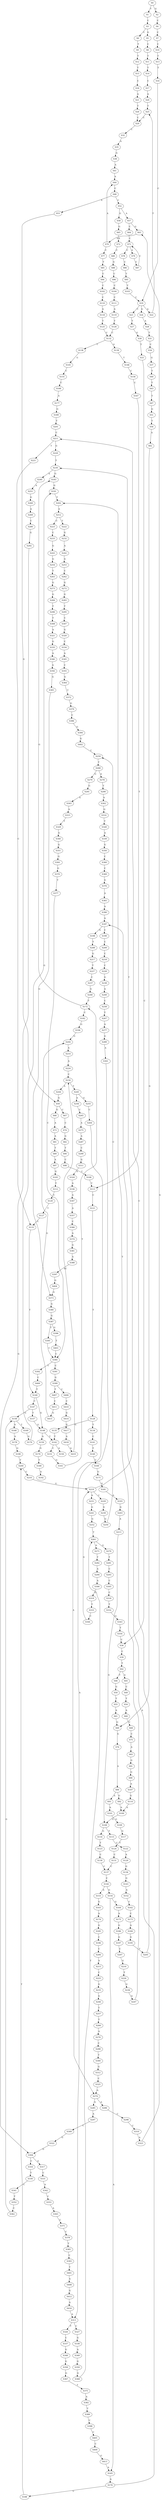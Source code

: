 strict digraph  {
	S0 -> S1 [ label = T ];
	S0 -> S2 [ label = G ];
	S1 -> S3 [ label = C ];
	S2 -> S4 [ label = C ];
	S3 -> S5 [ label = G ];
	S3 -> S6 [ label = C ];
	S4 -> S7 [ label = C ];
	S5 -> S8 [ label = C ];
	S6 -> S9 [ label = T ];
	S7 -> S10 [ label = C ];
	S8 -> S11 [ label = T ];
	S9 -> S12 [ label = T ];
	S10 -> S13 [ label = T ];
	S11 -> S14 [ label = T ];
	S12 -> S15 [ label = T ];
	S13 -> S16 [ label = T ];
	S14 -> S17 [ label = C ];
	S15 -> S18 [ label = C ];
	S16 -> S19 [ label = C ];
	S17 -> S20 [ label = A ];
	S18 -> S21 [ label = A ];
	S19 -> S22 [ label = A ];
	S19 -> S23 [ label = C ];
	S19 -> S24 [ label = G ];
	S20 -> S25 [ label = T ];
	S21 -> S26 [ label = T ];
	S22 -> S25 [ label = T ];
	S23 -> S27 [ label = T ];
	S24 -> S28 [ label = A ];
	S25 -> S29 [ label = C ];
	S26 -> S29 [ label = C ];
	S27 -> S30 [ label = G ];
	S28 -> S31 [ label = T ];
	S29 -> S32 [ label = C ];
	S30 -> S33 [ label = T ];
	S31 -> S34 [ label = C ];
	S32 -> S35 [ label = A ];
	S33 -> S36 [ label = C ];
	S34 -> S37 [ label = G ];
	S35 -> S38 [ label = G ];
	S36 -> S39 [ label = C ];
	S37 -> S40 [ label = T ];
	S38 -> S41 [ label = A ];
	S39 -> S42 [ label = T ];
	S40 -> S43 [ label = T ];
	S41 -> S44 [ label = A ];
	S42 -> S45 [ label = A ];
	S42 -> S46 [ label = T ];
	S43 -> S47 [ label = T ];
	S44 -> S48 [ label = C ];
	S45 -> S49 [ label = C ];
	S46 -> S50 [ label = G ];
	S47 -> S51 [ label = G ];
	S48 -> S52 [ label = C ];
	S48 -> S53 [ label = A ];
	S49 -> S54 [ label = T ];
	S50 -> S55 [ label = T ];
	S51 -> S56 [ label = T ];
	S52 -> S57 [ label = A ];
	S52 -> S58 [ label = G ];
	S53 -> S59 [ label = G ];
	S54 -> S60 [ label = A ];
	S55 -> S61 [ label = A ];
	S56 -> S62 [ label = A ];
	S57 -> S63 [ label = G ];
	S57 -> S64 [ label = C ];
	S58 -> S65 [ label = G ];
	S59 -> S66 [ label = G ];
	S59 -> S67 [ label = C ];
	S60 -> S68 [ label = C ];
	S61 -> S69 [ label = G ];
	S62 -> S69 [ label = G ];
	S63 -> S70 [ label = A ];
	S64 -> S71 [ label = C ];
	S65 -> S72 [ label = A ];
	S66 -> S73 [ label = A ];
	S67 -> S74 [ label = C ];
	S68 -> S75 [ label = C ];
	S69 -> S76 [ label = G ];
	S70 -> S77 [ label = C ];
	S70 -> S44 [ label = A ];
	S71 -> S78 [ label = C ];
	S71 -> S79 [ label = A ];
	S72 -> S80 [ label = C ];
	S73 -> S81 [ label = A ];
	S74 -> S82 [ label = G ];
	S75 -> S83 [ label = A ];
	S76 -> S84 [ label = A ];
	S77 -> S85 [ label = T ];
	S78 -> S86 [ label = C ];
	S79 -> S87 [ label = C ];
	S80 -> S88 [ label = G ];
	S81 -> S89 [ label = T ];
	S82 -> S90 [ label = T ];
	S83 -> S91 [ label = G ];
	S84 -> S92 [ label = G ];
	S84 -> S93 [ label = A ];
	S85 -> S94 [ label = C ];
	S86 -> S95 [ label = T ];
	S87 -> S71 [ label = C ];
	S88 -> S96 [ label = C ];
	S89 -> S97 [ label = A ];
	S90 -> S98 [ label = C ];
	S91 -> S99 [ label = G ];
	S92 -> S100 [ label = A ];
	S93 -> S101 [ label = A ];
	S94 -> S102 [ label = C ];
	S95 -> S103 [ label = T ];
	S96 -> S104 [ label = C ];
	S97 -> S105 [ label = G ];
	S98 -> S106 [ label = C ];
	S99 -> S107 [ label = A ];
	S100 -> S108 [ label = G ];
	S101 -> S109 [ label = G ];
	S102 -> S110 [ label = C ];
	S103 -> S19 [ label = C ];
	S104 -> S111 [ label = C ];
	S105 -> S112 [ label = T ];
	S106 -> S113 [ label = T ];
	S107 -> S114 [ label = G ];
	S108 -> S115 [ label = T ];
	S108 -> S116 [ label = G ];
	S109 -> S117 [ label = G ];
	S110 -> S118 [ label = A ];
	S111 -> S119 [ label = A ];
	S112 -> S120 [ label = C ];
	S113 -> S121 [ label = C ];
	S114 -> S100 [ label = A ];
	S115 -> S122 [ label = C ];
	S116 -> S123 [ label = T ];
	S117 -> S124 [ label = T ];
	S118 -> S125 [ label = T ];
	S119 -> S126 [ label = T ];
	S120 -> S127 [ label = T ];
	S121 -> S128 [ label = T ];
	S122 -> S129 [ label = A ];
	S123 -> S130 [ label = C ];
	S124 -> S131 [ label = C ];
	S125 -> S132 [ label = C ];
	S126 -> S132 [ label = C ];
	S127 -> S133 [ label = C ];
	S128 -> S134 [ label = T ];
	S128 -> S135 [ label = G ];
	S129 -> S136 [ label = G ];
	S130 -> S137 [ label = C ];
	S131 -> S137 [ label = C ];
	S132 -> S138 [ label = T ];
	S132 -> S139 [ label = G ];
	S133 -> S140 [ label = T ];
	S134 -> S141 [ label = C ];
	S135 -> S142 [ label = T ];
	S136 -> S143 [ label = G ];
	S137 -> S144 [ label = C ];
	S138 -> S145 [ label = G ];
	S139 -> S146 [ label = T ];
	S140 -> S147 [ label = C ];
	S140 -> S148 [ label = G ];
	S141 -> S149 [ label = T ];
	S142 -> S150 [ label = A ];
	S142 -> S151 [ label = C ];
	S143 -> S152 [ label = A ];
	S144 -> S153 [ label = A ];
	S144 -> S154 [ label = G ];
	S145 -> S155 [ label = C ];
	S146 -> S156 [ label = C ];
	S147 -> S157 [ label = T ];
	S147 -> S158 [ label = G ];
	S148 -> S159 [ label = A ];
	S148 -> S142 [ label = T ];
	S149 -> S160 [ label = C ];
	S151 -> S161 [ label = G ];
	S152 -> S162 [ label = C ];
	S153 -> S163 [ label = G ];
	S154 -> S164 [ label = G ];
	S154 -> S165 [ label = A ];
	S155 -> S166 [ label = C ];
	S156 -> S167 [ label = C ];
	S157 -> S148 [ label = G ];
	S158 -> S168 [ label = A ];
	S158 -> S169 [ label = T ];
	S159 -> S170 [ label = G ];
	S160 -> S171 [ label = G ];
	S161 -> S172 [ label = T ];
	S162 -> S173 [ label = C ];
	S163 -> S174 [ label = A ];
	S164 -> S175 [ label = A ];
	S165 -> S176 [ label = A ];
	S166 -> S177 [ label = A ];
	S167 -> S113 [ label = T ];
	S168 -> S178 [ label = A ];
	S169 -> S179 [ label = G ];
	S170 -> S180 [ label = T ];
	S171 -> S181 [ label = G ];
	S172 -> S182 [ label = C ];
	S172 -> S183 [ label = G ];
	S173 -> S184 [ label = A ];
	S174 -> S185 [ label = G ];
	S175 -> S186 [ label = G ];
	S176 -> S187 [ label = A ];
	S176 -> S188 [ label = G ];
	S177 -> S189 [ label = G ];
	S178 -> S190 [ label = G ];
	S179 -> S191 [ label = G ];
	S180 -> S192 [ label = A ];
	S181 -> S193 [ label = A ];
	S182 -> S194 [ label = G ];
	S183 -> S191 [ label = G ];
	S184 -> S195 [ label = G ];
	S185 -> S196 [ label = C ];
	S186 -> S197 [ label = G ];
	S187 -> S198 [ label = G ];
	S187 -> S199 [ label = C ];
	S188 -> S200 [ label = T ];
	S189 -> S201 [ label = T ];
	S190 -> S200 [ label = T ];
	S191 -> S202 [ label = T ];
	S193 -> S203 [ label = G ];
	S194 -> S204 [ label = G ];
	S195 -> S205 [ label = T ];
	S196 -> S206 [ label = C ];
	S197 -> S207 [ label = C ];
	S198 -> S208 [ label = T ];
	S199 -> S209 [ label = C ];
	S200 -> S210 [ label = C ];
	S201 -> S211 [ label = C ];
	S202 -> S212 [ label = A ];
	S203 -> S213 [ label = A ];
	S204 -> S214 [ label = A ];
	S205 -> S211 [ label = C ];
	S206 -> S215 [ label = A ];
	S207 -> S216 [ label = G ];
	S208 -> S217 [ label = G ];
	S209 -> S218 [ label = C ];
	S210 -> S219 [ label = G ];
	S211 -> S220 [ label = G ];
	S211 -> S221 [ label = T ];
	S212 -> S222 [ label = T ];
	S212 -> S223 [ label = C ];
	S213 -> S108 [ label = G ];
	S214 -> S224 [ label = A ];
	S215 -> S225 [ label = C ];
	S216 -> S226 [ label = T ];
	S217 -> S227 [ label = T ];
	S218 -> S228 [ label = C ];
	S219 -> S229 [ label = C ];
	S219 -> S230 [ label = T ];
	S219 -> S231 [ label = A ];
	S220 -> S230 [ label = T ];
	S221 -> S133 [ label = C ];
	S222 -> S232 [ label = G ];
	S223 -> S233 [ label = C ];
	S224 -> S234 [ label = C ];
	S225 -> S235 [ label = G ];
	S226 -> S236 [ label = G ];
	S227 -> S237 [ label = C ];
	S228 -> S238 [ label = G ];
	S229 -> S239 [ label = G ];
	S230 -> S240 [ label = A ];
	S230 -> S183 [ label = G ];
	S231 -> S241 [ label = G ];
	S232 -> S242 [ label = A ];
	S233 -> S243 [ label = G ];
	S234 -> S244 [ label = A ];
	S234 -> S245 [ label = T ];
	S235 -> S246 [ label = G ];
	S236 -> S247 [ label = G ];
	S237 -> S248 [ label = G ];
	S238 -> S249 [ label = A ];
	S239 -> S250 [ label = G ];
	S240 -> S251 [ label = A ];
	S241 -> S252 [ label = G ];
	S242 -> S253 [ label = G ];
	S243 -> S254 [ label = G ];
	S244 -> S59 [ label = G ];
	S245 -> S255 [ label = G ];
	S245 -> S256 [ label = A ];
	S246 -> S257 [ label = T ];
	S247 -> S202 [ label = T ];
	S248 -> S172 [ label = T ];
	S249 -> S258 [ label = C ];
	S250 -> S259 [ label = C ];
	S251 -> S260 [ label = G ];
	S252 -> S261 [ label = T ];
	S253 -> S262 [ label = C ];
	S254 -> S263 [ label = T ];
	S255 -> S264 [ label = C ];
	S256 -> S265 [ label = C ];
	S257 -> S266 [ label = T ];
	S258 -> S267 [ label = T ];
	S259 -> S268 [ label = T ];
	S260 -> S269 [ label = A ];
	S261 -> S270 [ label = G ];
	S261 -> S271 [ label = A ];
	S262 -> S272 [ label = G ];
	S263 -> S273 [ label = G ];
	S264 -> S274 [ label = A ];
	S265 -> S275 [ label = A ];
	S266 -> S276 [ label = A ];
	S267 -> S277 [ label = A ];
	S268 -> S278 [ label = A ];
	S268 -> S279 [ label = G ];
	S269 -> S280 [ label = C ];
	S270 -> S281 [ label = T ];
	S271 -> S282 [ label = T ];
	S272 -> S283 [ label = G ];
	S273 -> S284 [ label = G ];
	S274 -> S285 [ label = G ];
	S274 -> S286 [ label = A ];
	S275 -> S287 [ label = A ];
	S276 -> S288 [ label = C ];
	S277 -> S289 [ label = G ];
	S278 -> S290 [ label = T ];
	S279 -> S291 [ label = G ];
	S280 -> S292 [ label = G ];
	S281 -> S293 [ label = C ];
	S282 -> S294 [ label = A ];
	S283 -> S295 [ label = T ];
	S284 -> S296 [ label = T ];
	S285 -> S297 [ label = A ];
	S286 -> S298 [ label = C ];
	S287 -> S299 [ label = C ];
	S288 -> S300 [ label = T ];
	S289 -> S301 [ label = A ];
	S290 -> S302 [ label = A ];
	S291 -> S303 [ label = A ];
	S292 -> S304 [ label = G ];
	S293 -> S305 [ label = C ];
	S294 -> S306 [ label = A ];
	S295 -> S307 [ label = C ];
	S296 -> S308 [ label = T ];
	S297 -> S309 [ label = C ];
	S298 -> S310 [ label = C ];
	S299 -> S311 [ label = G ];
	S300 -> S312 [ label = G ];
	S301 -> S313 [ label = A ];
	S302 -> S314 [ label = G ];
	S303 -> S315 [ label = A ];
	S304 -> S316 [ label = C ];
	S304 -> S317 [ label = A ];
	S305 -> S318 [ label = C ];
	S306 -> S319 [ label = G ];
	S307 -> S320 [ label = G ];
	S308 -> S321 [ label = A ];
	S309 -> S322 [ label = G ];
	S310 -> S323 [ label = A ];
	S311 -> S324 [ label = A ];
	S312 -> S325 [ label = C ];
	S313 -> S326 [ label = T ];
	S313 -> S327 [ label = C ];
	S314 -> S328 [ label = T ];
	S315 -> S329 [ label = T ];
	S316 -> S330 [ label = T ];
	S317 -> S331 [ label = C ];
	S318 -> S332 [ label = T ];
	S319 -> S333 [ label = T ];
	S320 -> S334 [ label = C ];
	S321 -> S335 [ label = G ];
	S322 -> S304 [ label = G ];
	S323 -> S63 [ label = G ];
	S324 -> S336 [ label = A ];
	S325 -> S274 [ label = A ];
	S326 -> S337 [ label = C ];
	S327 -> S338 [ label = G ];
	S328 -> S339 [ label = A ];
	S329 -> S340 [ label = G ];
	S330 -> S341 [ label = C ];
	S331 -> S342 [ label = A ];
	S332 -> S343 [ label = G ];
	S333 -> S344 [ label = C ];
	S334 -> S345 [ label = A ];
	S335 -> S346 [ label = A ];
	S336 -> S347 [ label = A ];
	S337 -> S348 [ label = G ];
	S338 -> S349 [ label = A ];
	S339 -> S350 [ label = G ];
	S340 -> S351 [ label = G ];
	S341 -> S352 [ label = T ];
	S342 -> S353 [ label = C ];
	S343 -> S354 [ label = T ];
	S344 -> S219 [ label = G ];
	S345 -> S355 [ label = C ];
	S346 -> S356 [ label = A ];
	S347 -> S357 [ label = A ];
	S348 -> S358 [ label = G ];
	S349 -> S359 [ label = G ];
	S350 -> S360 [ label = C ];
	S351 -> S361 [ label = G ];
	S352 -> S362 [ label = C ];
	S353 -> S363 [ label = A ];
	S354 -> S36 [ label = C ];
	S355 -> S364 [ label = G ];
	S356 -> S365 [ label = G ];
	S357 -> S366 [ label = C ];
	S358 -> S367 [ label = G ];
	S359 -> S368 [ label = G ];
	S360 -> S369 [ label = C ];
	S361 -> S370 [ label = G ];
	S362 -> S158 [ label = G ];
	S363 -> S371 [ label = C ];
	S364 -> S372 [ label = C ];
	S365 -> S373 [ label = G ];
	S366 -> S374 [ label = A ];
	S367 -> S375 [ label = T ];
	S368 -> S261 [ label = T ];
	S369 -> S376 [ label = G ];
	S370 -> S377 [ label = T ];
	S371 -> S378 [ label = C ];
	S372 -> S379 [ label = G ];
	S373 -> S380 [ label = G ];
	S374 -> S381 [ label = G ];
	S375 -> S382 [ label = A ];
	S376 -> S383 [ label = A ];
	S377 -> S384 [ label = C ];
	S378 -> S385 [ label = T ];
	S379 -> S386 [ label = C ];
	S380 -> S387 [ label = G ];
	S381 -> S388 [ label = A ];
	S382 -> S389 [ label = T ];
	S383 -> S390 [ label = A ];
	S384 -> S391 [ label = C ];
	S384 -> S392 [ label = T ];
	S385 -> S393 [ label = C ];
	S386 -> S394 [ label = G ];
	S387 -> S395 [ label = T ];
	S387 -> S396 [ label = G ];
	S388 -> S397 [ label = A ];
	S389 -> S398 [ label = C ];
	S390 -> S187 [ label = A ];
	S391 -> S399 [ label = G ];
	S392 -> S400 [ label = C ];
	S393 -> S401 [ label = T ];
	S394 -> S402 [ label = G ];
	S395 -> S384 [ label = C ];
	S396 -> S403 [ label = T ];
	S397 -> S404 [ label = G ];
	S398 -> S405 [ label = C ];
	S399 -> S406 [ label = C ];
	S399 -> S407 [ label = T ];
	S400 -> S140 [ label = T ];
	S401 -> S408 [ label = A ];
	S402 -> S259 [ label = C ];
	S403 -> S384 [ label = C ];
	S404 -> S373 [ label = G ];
	S405 -> S409 [ label = C ];
	S406 -> S410 [ label = C ];
	S407 -> S411 [ label = C ];
	S408 -> S412 [ label = G ];
	S409 -> S413 [ label = G ];
	S410 -> S414 [ label = G ];
	S411 -> S415 [ label = G ];
	S412 -> S416 [ label = A ];
	S413 -> S165 [ label = A ];
	S414 -> S417 [ label = G ];
	S415 -> S204 [ label = G ];
	S416 -> S313 [ label = A ];
	S417 -> S418 [ label = A ];
	S418 -> S419 [ label = A ];
	S419 -> S234 [ label = C ];
}

